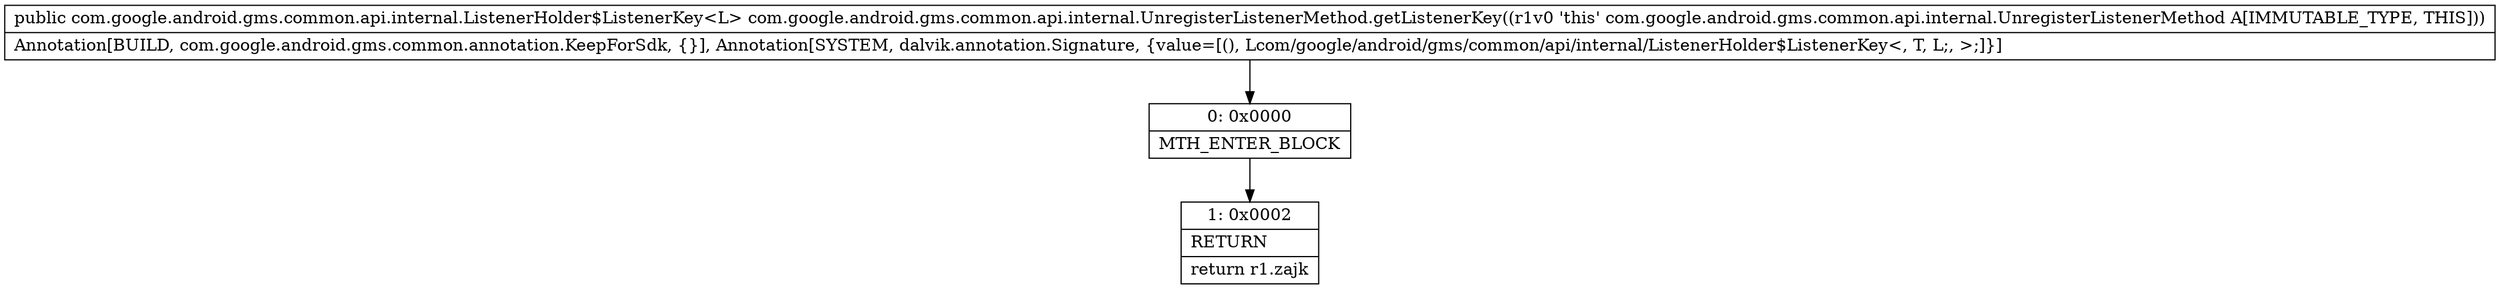 digraph "CFG forcom.google.android.gms.common.api.internal.UnregisterListenerMethod.getListenerKey()Lcom\/google\/android\/gms\/common\/api\/internal\/ListenerHolder$ListenerKey;" {
Node_0 [shape=record,label="{0\:\ 0x0000|MTH_ENTER_BLOCK\l}"];
Node_1 [shape=record,label="{1\:\ 0x0002|RETURN\l|return r1.zajk\l}"];
MethodNode[shape=record,label="{public com.google.android.gms.common.api.internal.ListenerHolder$ListenerKey\<L\> com.google.android.gms.common.api.internal.UnregisterListenerMethod.getListenerKey((r1v0 'this' com.google.android.gms.common.api.internal.UnregisterListenerMethod A[IMMUTABLE_TYPE, THIS]))  | Annotation[BUILD, com.google.android.gms.common.annotation.KeepForSdk, \{\}], Annotation[SYSTEM, dalvik.annotation.Signature, \{value=[(), Lcom\/google\/android\/gms\/common\/api\/internal\/ListenerHolder$ListenerKey\<, T, L;, \>;]\}]\l}"];
MethodNode -> Node_0;
Node_0 -> Node_1;
}

